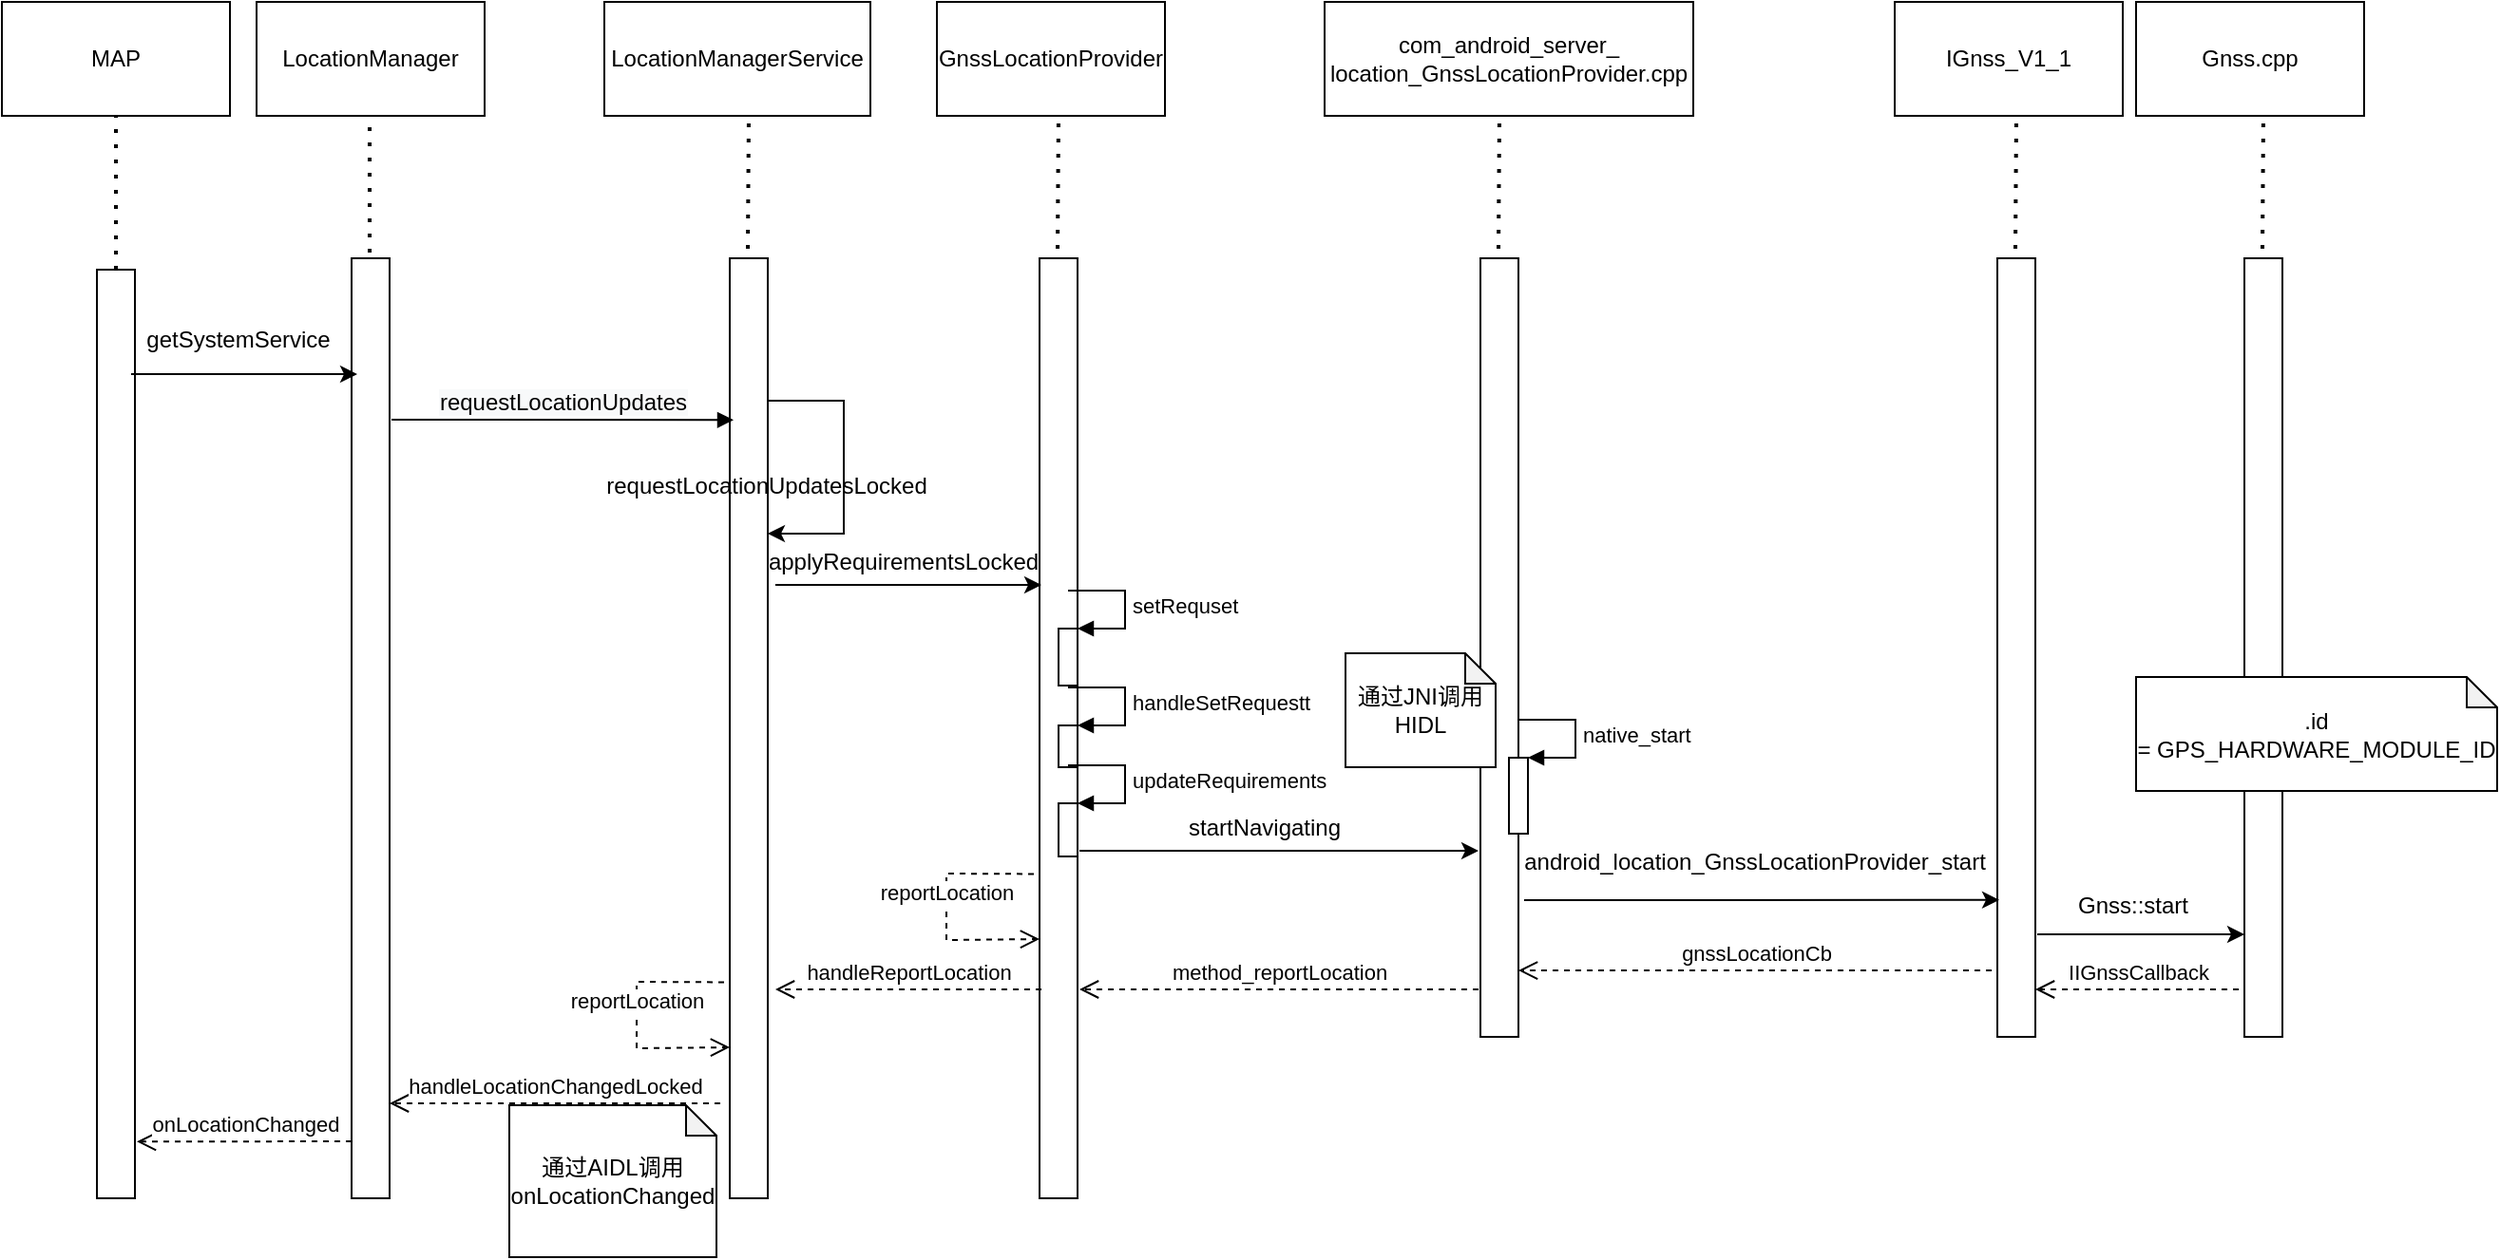 <mxfile version="20.3.7" type="github">
  <diagram id="R5M0EQiT70jFXRIH_B0B" name="第 1 页">
    <mxGraphModel dx="1422" dy="705" grid="1" gridSize="10" guides="1" tooltips="1" connect="1" arrows="1" fold="1" page="1" pageScale="1" pageWidth="827" pageHeight="1169" math="0" shadow="0">
      <root>
        <mxCell id="0" />
        <mxCell id="1" parent="0" />
        <mxCell id="CG5CflsM_ie-T5YU8wLy-7" value="MAP" style="rounded=0;whiteSpace=wrap;html=1;" vertex="1" parent="1">
          <mxGeometry x="32" y="40" width="120" height="60" as="geometry" />
        </mxCell>
        <mxCell id="CG5CflsM_ie-T5YU8wLy-8" value="LocationManager" style="rounded=0;whiteSpace=wrap;html=1;" vertex="1" parent="1">
          <mxGeometry x="166" y="40" width="120" height="60" as="geometry" />
        </mxCell>
        <mxCell id="CG5CflsM_ie-T5YU8wLy-9" value="LocationManagerService" style="rounded=0;whiteSpace=wrap;html=1;" vertex="1" parent="1">
          <mxGeometry x="349" y="40" width="140" height="60" as="geometry" />
        </mxCell>
        <mxCell id="CG5CflsM_ie-T5YU8wLy-10" value="GnssLocationProvider" style="rounded=0;whiteSpace=wrap;html=1;" vertex="1" parent="1">
          <mxGeometry x="524" y="40" width="120" height="60" as="geometry" />
        </mxCell>
        <mxCell id="CG5CflsM_ie-T5YU8wLy-11" value="&lt;span style=&quot;&quot;&gt;com_android_server_&lt;br&gt;location_GnssLocationProvider.cpp&lt;/span&gt;" style="rounded=0;whiteSpace=wrap;html=1;" vertex="1" parent="1">
          <mxGeometry x="728" y="40" width="194" height="60" as="geometry" />
        </mxCell>
        <mxCell id="CG5CflsM_ie-T5YU8wLy-12" value="IGnss_V1_1" style="rounded=0;whiteSpace=wrap;html=1;" vertex="1" parent="1">
          <mxGeometry x="1028" y="40" width="120" height="60" as="geometry" />
        </mxCell>
        <mxCell id="CG5CflsM_ie-T5YU8wLy-13" value="Gnss.cpp" style="rounded=0;whiteSpace=wrap;html=1;" vertex="1" parent="1">
          <mxGeometry x="1155" y="40" width="120" height="60" as="geometry" />
        </mxCell>
        <mxCell id="CG5CflsM_ie-T5YU8wLy-15" value="" style="rounded=0;whiteSpace=wrap;html=1;horizontal=0;" vertex="1" parent="1">
          <mxGeometry x="82" y="181" width="20" height="489" as="geometry" />
        </mxCell>
        <mxCell id="CG5CflsM_ie-T5YU8wLy-18" value="" style="endArrow=none;dashed=1;html=1;dashPattern=1 3;strokeWidth=2;rounded=0;entryX=0.5;entryY=1;entryDx=0;entryDy=0;exitX=0.5;exitY=0;exitDx=0;exitDy=0;exitPerimeter=0;" edge="1" parent="1" source="CG5CflsM_ie-T5YU8wLy-15" target="CG5CflsM_ie-T5YU8wLy-7">
          <mxGeometry width="50" height="50" relative="1" as="geometry">
            <mxPoint x="86" y="180" as="sourcePoint" />
            <mxPoint x="106" y="110" as="targetPoint" />
          </mxGeometry>
        </mxCell>
        <mxCell id="CG5CflsM_ie-T5YU8wLy-19" value="" style="endArrow=none;dashed=1;html=1;dashPattern=1 3;strokeWidth=2;rounded=0;entryX=0.5;entryY=1;entryDx=0;entryDy=0;exitX=0.5;exitY=0;exitDx=0;exitDy=0;exitPerimeter=0;" edge="1" parent="1">
          <mxGeometry width="50" height="50" relative="1" as="geometry">
            <mxPoint x="225.5" y="180" as="sourcePoint" />
            <mxPoint x="225.5" y="100" as="targetPoint" />
          </mxGeometry>
        </mxCell>
        <mxCell id="CG5CflsM_ie-T5YU8wLy-20" value="" style="rounded=0;whiteSpace=wrap;html=1;horizontal=0;" vertex="1" parent="1">
          <mxGeometry x="216" y="175" width="20" height="495" as="geometry" />
        </mxCell>
        <mxCell id="CG5CflsM_ie-T5YU8wLy-23" value="getSystemService" style="text;html=1;resizable=0;autosize=1;align=center;verticalAlign=middle;points=[];fillColor=none;strokeColor=none;rounded=0;" vertex="1" parent="1">
          <mxGeometry x="96" y="203" width="120" height="30" as="geometry" />
        </mxCell>
        <mxCell id="CG5CflsM_ie-T5YU8wLy-24" value="" style="endArrow=classic;html=1;rounded=0;entryX=1.025;entryY=1.1;entryDx=0;entryDy=0;entryPerimeter=0;" edge="1" parent="1" target="CG5CflsM_ie-T5YU8wLy-23">
          <mxGeometry width="50" height="50" relative="1" as="geometry">
            <mxPoint x="100" y="236" as="sourcePoint" />
            <mxPoint x="181" y="230" as="targetPoint" />
          </mxGeometry>
        </mxCell>
        <mxCell id="CG5CflsM_ie-T5YU8wLy-25" value="" style="rounded=0;whiteSpace=wrap;html=1;horizontal=0;" vertex="1" parent="1">
          <mxGeometry x="415" y="175" width="20" height="495" as="geometry" />
        </mxCell>
        <mxCell id="CG5CflsM_ie-T5YU8wLy-26" value="" style="rounded=0;whiteSpace=wrap;html=1;horizontal=0;" vertex="1" parent="1">
          <mxGeometry x="578" y="175" width="20" height="495" as="geometry" />
        </mxCell>
        <mxCell id="CG5CflsM_ie-T5YU8wLy-27" value="" style="rounded=0;whiteSpace=wrap;html=1;horizontal=0;" vertex="1" parent="1">
          <mxGeometry x="810" y="175" width="20" height="410" as="geometry" />
        </mxCell>
        <mxCell id="CG5CflsM_ie-T5YU8wLy-28" value="" style="rounded=0;whiteSpace=wrap;html=1;horizontal=0;" vertex="1" parent="1">
          <mxGeometry x="1082" y="175" width="20" height="410" as="geometry" />
        </mxCell>
        <mxCell id="CG5CflsM_ie-T5YU8wLy-29" value="" style="rounded=0;whiteSpace=wrap;html=1;horizontal=0;" vertex="1" parent="1">
          <mxGeometry x="1212" y="175" width="20" height="410" as="geometry" />
        </mxCell>
        <mxCell id="CG5CflsM_ie-T5YU8wLy-32" value="requestLocationUpdatesLocked" style="text;html=1;resizable=0;autosize=1;align=center;verticalAlign=middle;points=[];fillColor=none;strokeColor=none;rounded=0;" vertex="1" parent="1">
          <mxGeometry x="339" y="280" width="190" height="30" as="geometry" />
        </mxCell>
        <mxCell id="CG5CflsM_ie-T5YU8wLy-33" value="" style="endArrow=classic;html=1;rounded=0;" edge="1" parent="1">
          <mxGeometry width="50" height="50" relative="1" as="geometry">
            <mxPoint x="435" y="250" as="sourcePoint" />
            <mxPoint x="435" y="320" as="targetPoint" />
            <Array as="points">
              <mxPoint x="475" y="250" />
              <mxPoint x="475" y="320" />
            </Array>
          </mxGeometry>
        </mxCell>
        <mxCell id="CG5CflsM_ie-T5YU8wLy-34" value="applyRequirementsLocked" style="text;html=1;resizable=0;autosize=1;align=center;verticalAlign=middle;points=[];fillColor=none;strokeColor=none;rounded=0;" vertex="1" parent="1">
          <mxGeometry x="421" y="320" width="170" height="30" as="geometry" />
        </mxCell>
        <mxCell id="CG5CflsM_ie-T5YU8wLy-35" value="" style="endArrow=classic;html=1;rounded=0;" edge="1" parent="1">
          <mxGeometry width="50" height="50" relative="1" as="geometry">
            <mxPoint x="439" y="347" as="sourcePoint" />
            <mxPoint x="579" y="347" as="targetPoint" />
          </mxGeometry>
        </mxCell>
        <mxCell id="CG5CflsM_ie-T5YU8wLy-36" value="startNavigating" style="text;html=1;resizable=0;autosize=1;align=center;verticalAlign=middle;points=[];fillColor=none;strokeColor=none;rounded=0;" vertex="1" parent="1">
          <mxGeometry x="646" y="460" width="100" height="30" as="geometry" />
        </mxCell>
        <mxCell id="CG5CflsM_ie-T5YU8wLy-37" value="" style="endArrow=classic;html=1;rounded=0;" edge="1" parent="1">
          <mxGeometry width="50" height="50" relative="1" as="geometry">
            <mxPoint x="599" y="487" as="sourcePoint" />
            <mxPoint x="809" y="487" as="targetPoint" />
          </mxGeometry>
        </mxCell>
        <mxCell id="CG5CflsM_ie-T5YU8wLy-38" value="android_location_GnssLocationProvider_start" style="text;html=1;resizable=0;autosize=1;align=center;verticalAlign=middle;points=[];fillColor=none;strokeColor=none;rounded=0;" vertex="1" parent="1">
          <mxGeometry x="819" y="478" width="270" height="30" as="geometry" />
        </mxCell>
        <mxCell id="CG5CflsM_ie-T5YU8wLy-39" value="" style="endArrow=classic;html=1;rounded=0;entryX=0.05;entryY=0.707;entryDx=0;entryDy=0;entryPerimeter=0;" edge="1" parent="1">
          <mxGeometry width="50" height="50" relative="1" as="geometry">
            <mxPoint x="833" y="513" as="sourcePoint" />
            <mxPoint x="1083" y="512.87" as="targetPoint" />
          </mxGeometry>
        </mxCell>
        <mxCell id="CG5CflsM_ie-T5YU8wLy-40" value="" style="endArrow=none;dashed=1;html=1;dashPattern=1 3;strokeWidth=2;rounded=0;exitX=0.5;exitY=0;exitDx=0;exitDy=0;exitPerimeter=0;" edge="1" parent="1">
          <mxGeometry width="50" height="50" relative="1" as="geometry">
            <mxPoint x="424.5" y="170" as="sourcePoint" />
            <mxPoint x="425" y="100" as="targetPoint" />
          </mxGeometry>
        </mxCell>
        <mxCell id="CG5CflsM_ie-T5YU8wLy-41" value="" style="endArrow=none;dashed=1;html=1;dashPattern=1 3;strokeWidth=2;rounded=0;exitX=0.5;exitY=0;exitDx=0;exitDy=0;exitPerimeter=0;" edge="1" parent="1">
          <mxGeometry width="50" height="50" relative="1" as="geometry">
            <mxPoint x="587.5" y="170" as="sourcePoint" />
            <mxPoint x="588" y="100" as="targetPoint" />
          </mxGeometry>
        </mxCell>
        <mxCell id="CG5CflsM_ie-T5YU8wLy-42" value="" style="endArrow=none;dashed=1;html=1;dashPattern=1 3;strokeWidth=2;rounded=0;exitX=0.5;exitY=0;exitDx=0;exitDy=0;exitPerimeter=0;" edge="1" parent="1">
          <mxGeometry width="50" height="50" relative="1" as="geometry">
            <mxPoint x="819.5" y="170" as="sourcePoint" />
            <mxPoint x="820" y="100" as="targetPoint" />
          </mxGeometry>
        </mxCell>
        <mxCell id="CG5CflsM_ie-T5YU8wLy-43" value="" style="endArrow=none;dashed=1;html=1;dashPattern=1 3;strokeWidth=2;rounded=0;exitX=0.5;exitY=0;exitDx=0;exitDy=0;exitPerimeter=0;" edge="1" parent="1">
          <mxGeometry width="50" height="50" relative="1" as="geometry">
            <mxPoint x="1091.5" y="170" as="sourcePoint" />
            <mxPoint x="1092" y="100" as="targetPoint" />
          </mxGeometry>
        </mxCell>
        <mxCell id="CG5CflsM_ie-T5YU8wLy-44" value="" style="endArrow=none;dashed=1;html=1;dashPattern=1 3;strokeWidth=2;rounded=0;exitX=0.5;exitY=0;exitDx=0;exitDy=0;exitPerimeter=0;" edge="1" parent="1">
          <mxGeometry width="50" height="50" relative="1" as="geometry">
            <mxPoint x="1221.5" y="170" as="sourcePoint" />
            <mxPoint x="1222" y="100" as="targetPoint" />
          </mxGeometry>
        </mxCell>
        <mxCell id="CG5CflsM_ie-T5YU8wLy-45" value="&lt;span style=&quot;&quot;&gt;Gnss::start&lt;/span&gt;" style="text;html=1;resizable=0;autosize=1;align=center;verticalAlign=middle;points=[];fillColor=none;strokeColor=none;rounded=0;" vertex="1" parent="1">
          <mxGeometry x="1113" y="501" width="80" height="30" as="geometry" />
        </mxCell>
        <mxCell id="CG5CflsM_ie-T5YU8wLy-46" value="" style="endArrow=classic;html=1;rounded=0;" edge="1" parent="1">
          <mxGeometry width="50" height="50" relative="1" as="geometry">
            <mxPoint x="1103" y="531" as="sourcePoint" />
            <mxPoint x="1212" y="531" as="targetPoint" />
          </mxGeometry>
        </mxCell>
        <mxCell id="CG5CflsM_ie-T5YU8wLy-47" value="通过JNI调用&lt;br&gt;HIDL" style="shape=note;whiteSpace=wrap;html=1;backgroundOutline=1;darkOpacity=0.05;size=16;" vertex="1" parent="1">
          <mxGeometry x="739" y="383" width="79" height="60" as="geometry" />
        </mxCell>
        <mxCell id="CG5CflsM_ie-T5YU8wLy-52" value="" style="html=1;points=[];perimeter=orthogonalPerimeter;" vertex="1" parent="1">
          <mxGeometry x="825" y="438" width="10" height="40" as="geometry" />
        </mxCell>
        <mxCell id="CG5CflsM_ie-T5YU8wLy-53" value="native_start" style="edgeStyle=orthogonalEdgeStyle;html=1;align=left;spacingLeft=2;endArrow=block;rounded=0;entryX=1;entryY=0;" edge="1" target="CG5CflsM_ie-T5YU8wLy-52" parent="1">
          <mxGeometry relative="1" as="geometry">
            <mxPoint x="830" y="418" as="sourcePoint" />
            <Array as="points">
              <mxPoint x="860" y="418" />
            </Array>
          </mxGeometry>
        </mxCell>
        <mxCell id="CG5CflsM_ie-T5YU8wLy-54" value="" style="html=1;points=[];perimeter=orthogonalPerimeter;" vertex="1" parent="1">
          <mxGeometry x="588" y="370" width="10" height="30" as="geometry" />
        </mxCell>
        <mxCell id="CG5CflsM_ie-T5YU8wLy-55" value="setRequset" style="edgeStyle=orthogonalEdgeStyle;html=1;align=left;spacingLeft=2;endArrow=block;rounded=0;entryX=1;entryY=0;" edge="1" target="CG5CflsM_ie-T5YU8wLy-54" parent="1">
          <mxGeometry relative="1" as="geometry">
            <mxPoint x="593" y="350" as="sourcePoint" />
            <Array as="points">
              <mxPoint x="623" y="350" />
            </Array>
          </mxGeometry>
        </mxCell>
        <mxCell id="CG5CflsM_ie-T5YU8wLy-56" value="" style="html=1;points=[];perimeter=orthogonalPerimeter;" vertex="1" parent="1">
          <mxGeometry x="588" y="421" width="10" height="22" as="geometry" />
        </mxCell>
        <mxCell id="CG5CflsM_ie-T5YU8wLy-57" value="handleSetRequestt" style="edgeStyle=orthogonalEdgeStyle;html=1;align=left;spacingLeft=2;endArrow=block;rounded=0;entryX=1;entryY=0;" edge="1" target="CG5CflsM_ie-T5YU8wLy-56" parent="1">
          <mxGeometry relative="1" as="geometry">
            <mxPoint x="593" y="401" as="sourcePoint" />
            <Array as="points">
              <mxPoint x="623" y="401" />
            </Array>
          </mxGeometry>
        </mxCell>
        <mxCell id="CG5CflsM_ie-T5YU8wLy-58" value="" style="html=1;points=[];perimeter=orthogonalPerimeter;" vertex="1" parent="1">
          <mxGeometry x="588" y="462" width="10" height="28" as="geometry" />
        </mxCell>
        <mxCell id="CG5CflsM_ie-T5YU8wLy-59" value="updateRequirements" style="edgeStyle=orthogonalEdgeStyle;html=1;align=left;spacingLeft=2;endArrow=block;rounded=0;entryX=1;entryY=0;" edge="1" target="CG5CflsM_ie-T5YU8wLy-58" parent="1">
          <mxGeometry relative="1" as="geometry">
            <mxPoint x="593" y="442" as="sourcePoint" />
            <Array as="points">
              <mxPoint x="623" y="442" />
            </Array>
          </mxGeometry>
        </mxCell>
        <mxCell id="CG5CflsM_ie-T5YU8wLy-62" value="IIGnssCallback" style="html=1;verticalAlign=bottom;endArrow=open;dashed=1;endSize=8;rounded=0;exitX=-0.15;exitY=0.939;exitDx=0;exitDy=0;exitPerimeter=0;" edge="1" parent="1" source="CG5CflsM_ie-T5YU8wLy-29">
          <mxGeometry relative="1" as="geometry">
            <mxPoint x="1182" y="560" as="sourcePoint" />
            <mxPoint x="1102" y="560" as="targetPoint" />
          </mxGeometry>
        </mxCell>
        <mxCell id="CG5CflsM_ie-T5YU8wLy-63" value="gnssLocationCb" style="html=1;verticalAlign=bottom;endArrow=open;dashed=1;endSize=8;rounded=0;" edge="1" parent="1">
          <mxGeometry relative="1" as="geometry">
            <mxPoint x="1079" y="550" as="sourcePoint" />
            <mxPoint x="830" y="550.01" as="targetPoint" />
          </mxGeometry>
        </mxCell>
        <mxCell id="CG5CflsM_ie-T5YU8wLy-64" value="method_reportLocation" style="html=1;verticalAlign=bottom;endArrow=open;dashed=1;endSize=8;rounded=0;" edge="1" parent="1">
          <mxGeometry relative="1" as="geometry">
            <mxPoint x="809" y="560" as="sourcePoint" />
            <mxPoint x="599" y="560" as="targetPoint" />
          </mxGeometry>
        </mxCell>
        <mxCell id="CG5CflsM_ie-T5YU8wLy-69" value="reportLocation" style="html=1;verticalAlign=bottom;endArrow=open;dashed=1;endSize=8;rounded=0;exitX=-0.15;exitY=0.655;exitDx=0;exitDy=0;exitPerimeter=0;" edge="1" parent="1" source="CG5CflsM_ie-T5YU8wLy-26">
          <mxGeometry relative="1" as="geometry">
            <mxPoint x="574" y="505.84" as="sourcePoint" />
            <mxPoint x="578" y="533.5" as="targetPoint" />
            <Array as="points">
              <mxPoint x="529" y="499" />
              <mxPoint x="529" y="534" />
            </Array>
          </mxGeometry>
        </mxCell>
        <mxCell id="CG5CflsM_ie-T5YU8wLy-70" value="handleReportLocation" style="html=1;verticalAlign=bottom;endArrow=open;dashed=1;endSize=8;rounded=0;" edge="1" parent="1">
          <mxGeometry relative="1" as="geometry">
            <mxPoint x="579" y="560" as="sourcePoint" />
            <mxPoint x="439" y="560" as="targetPoint" />
          </mxGeometry>
        </mxCell>
        <mxCell id="CG5CflsM_ie-T5YU8wLy-71" value="reportLocation" style="html=1;verticalAlign=bottom;endArrow=open;dashed=1;endSize=8;rounded=0;exitX=-0.15;exitY=0.655;exitDx=0;exitDy=0;exitPerimeter=0;" edge="1" parent="1">
          <mxGeometry relative="1" as="geometry">
            <mxPoint x="412" y="556.225" as="sourcePoint" />
            <mxPoint x="415" y="590.5" as="targetPoint" />
            <Array as="points">
              <mxPoint x="366" y="556" />
              <mxPoint x="366" y="591" />
            </Array>
          </mxGeometry>
        </mxCell>
        <mxCell id="CG5CflsM_ie-T5YU8wLy-72" value="handleLocationChangedLocked" style="html=1;verticalAlign=bottom;endArrow=open;dashed=1;endSize=8;rounded=0;" edge="1" parent="1">
          <mxGeometry relative="1" as="geometry">
            <mxPoint x="410" y="620" as="sourcePoint" />
            <mxPoint x="236" y="620" as="targetPoint" />
          </mxGeometry>
        </mxCell>
        <mxCell id="CG5CflsM_ie-T5YU8wLy-74" value="onLocationChanged" style="html=1;verticalAlign=bottom;endArrow=open;dashed=1;endSize=8;rounded=0;entryX=1.05;entryY=0.939;entryDx=0;entryDy=0;entryPerimeter=0;" edge="1" parent="1" target="CG5CflsM_ie-T5YU8wLy-15">
          <mxGeometry relative="1" as="geometry">
            <mxPoint x="216" y="640" as="sourcePoint" />
            <mxPoint x="110" y="640" as="targetPoint" />
          </mxGeometry>
        </mxCell>
        <mxCell id="CG5CflsM_ie-T5YU8wLy-75" value="&lt;span style=&quot;font-size: 12px; background-color: rgb(248, 249, 250);&quot;&gt;requestLocationUpdates&lt;/span&gt;" style="html=1;verticalAlign=bottom;endArrow=block;rounded=0;entryX=0.25;entryY=0.172;entryDx=0;entryDy=0;entryPerimeter=0;" edge="1" parent="1">
          <mxGeometry width="80" relative="1" as="geometry">
            <mxPoint x="237" y="260" as="sourcePoint" />
            <mxPoint x="417" y="260.14" as="targetPoint" />
          </mxGeometry>
        </mxCell>
        <mxCell id="CG5CflsM_ie-T5YU8wLy-76" value="通过AIDL调用onLocationChanged" style="shape=note;whiteSpace=wrap;html=1;backgroundOutline=1;darkOpacity=0.05;size=16;" vertex="1" parent="1">
          <mxGeometry x="299" y="621" width="109" height="80" as="geometry" />
        </mxCell>
        <mxCell id="CG5CflsM_ie-T5YU8wLy-77" value=".id =&amp;nbsp;GPS_HARDWARE_MODULE_ID" style="shape=note;whiteSpace=wrap;html=1;backgroundOutline=1;darkOpacity=0.05;size=16;" vertex="1" parent="1">
          <mxGeometry x="1155" y="395.5" width="190" height="60" as="geometry" />
        </mxCell>
      </root>
    </mxGraphModel>
  </diagram>
</mxfile>
